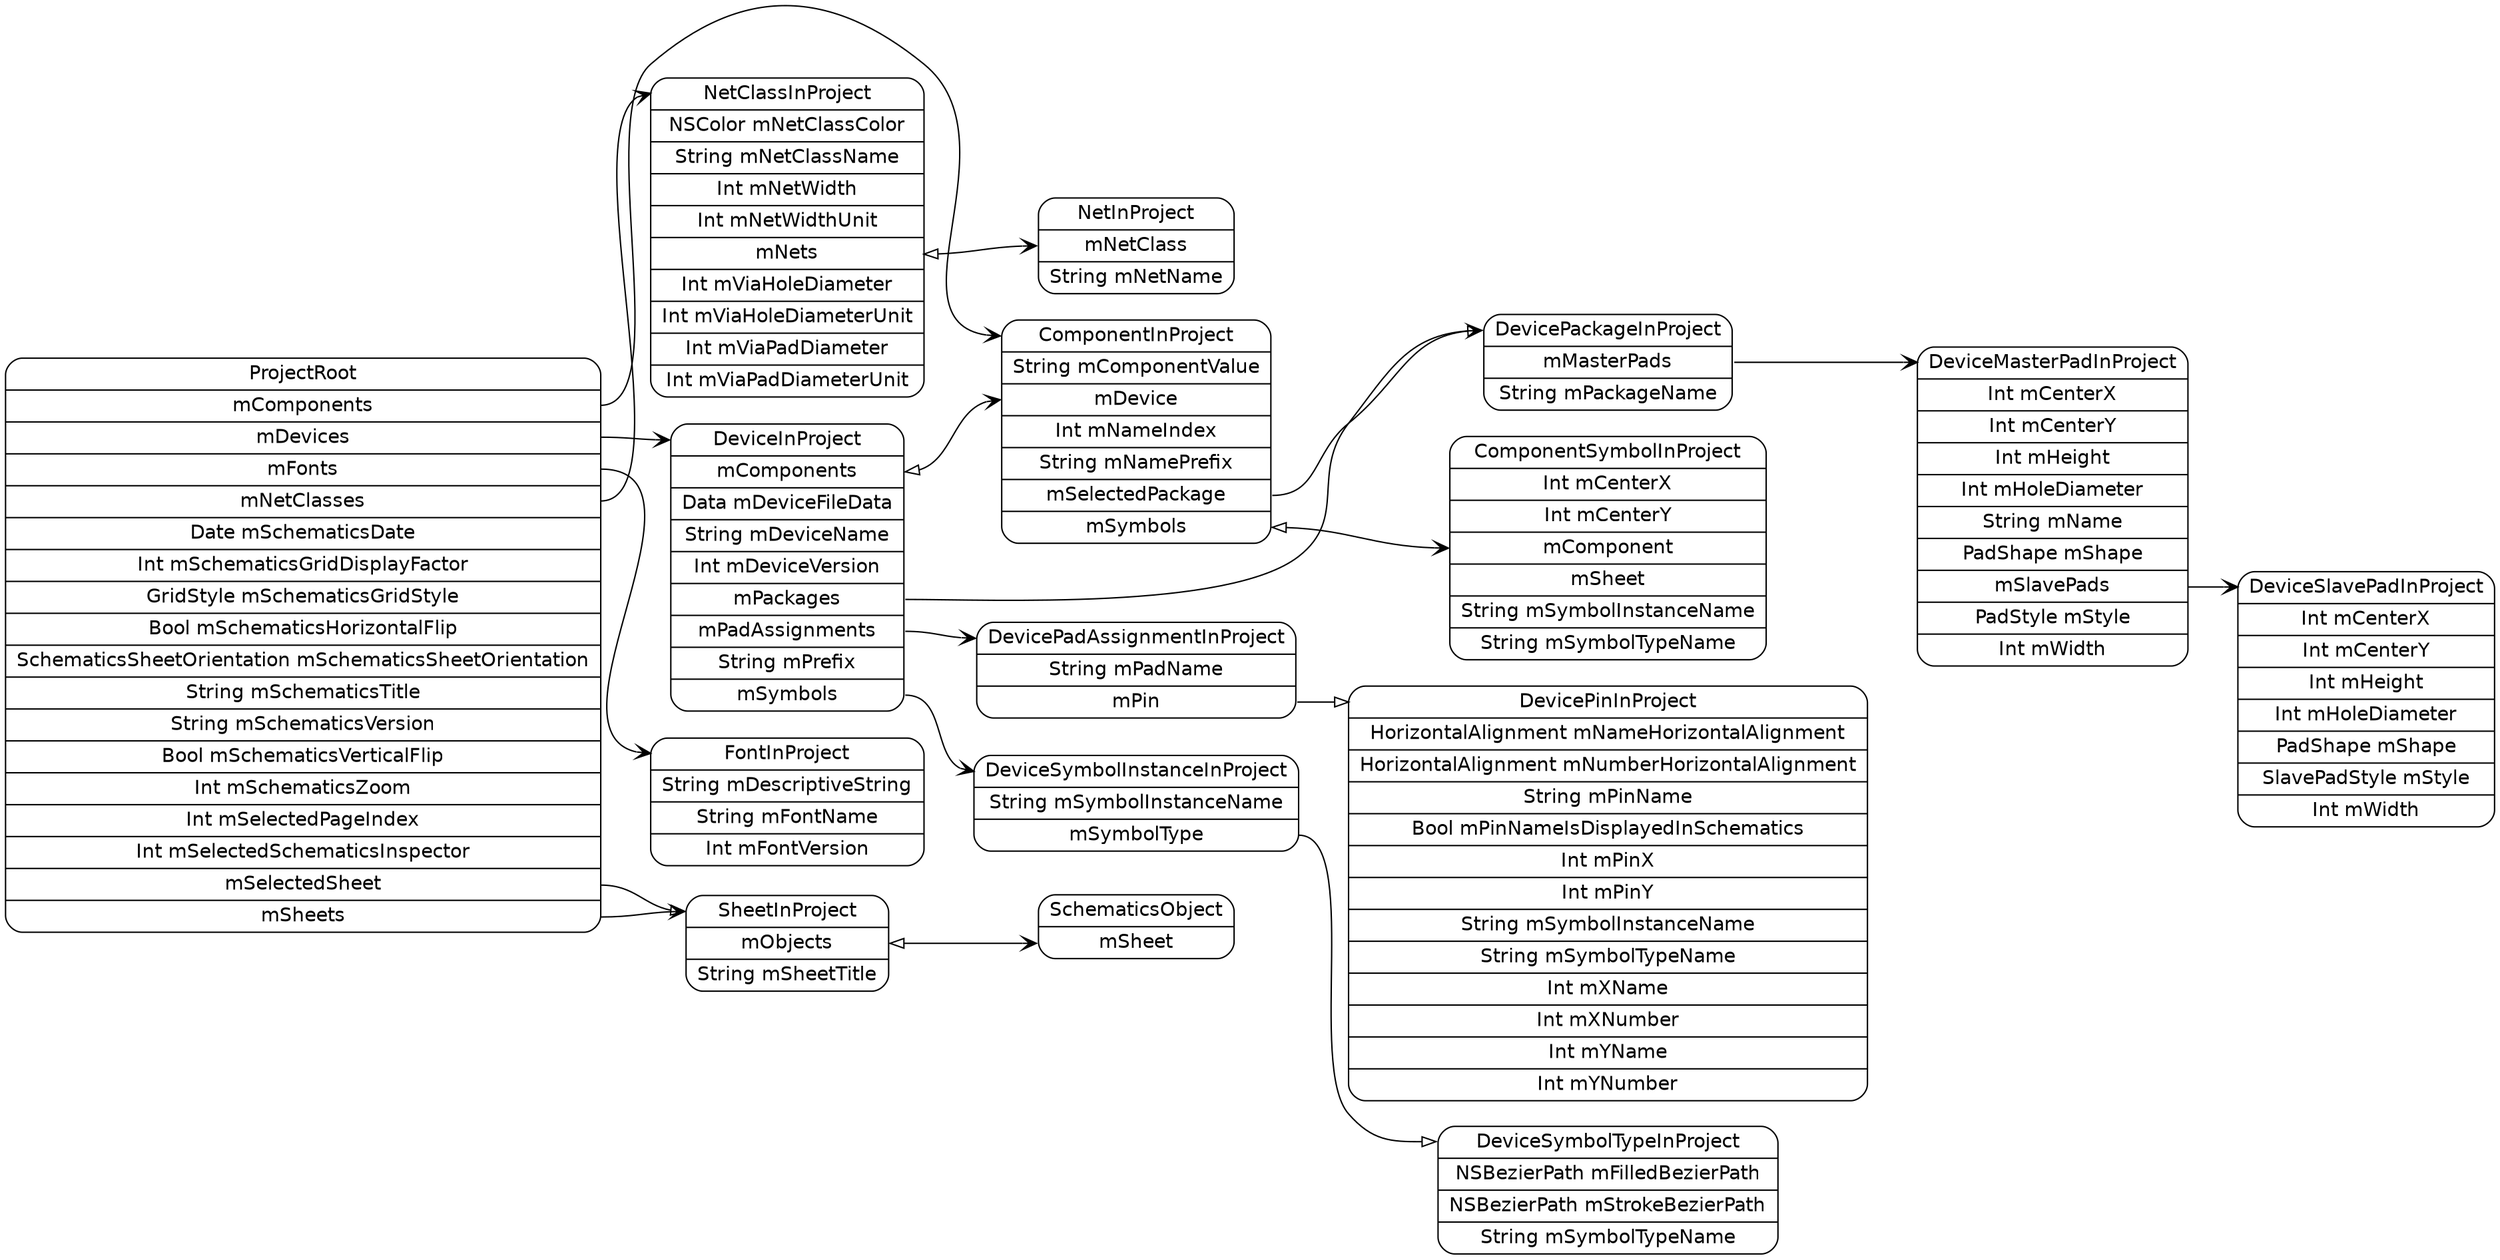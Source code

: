 digraph G {
  rankdir=LR ;
  node [shape=record fontname=helvetica style=rounded] ;
  ProjectRoot[label="<ProjectRoot>ProjectRoot|<mComponents>mComponents|<mDevices>mDevices|<mFonts>mFonts|<mNetClasses>mNetClasses|Date mSchematicsDate|Int mSchematicsGridDisplayFactor|GridStyle mSchematicsGridStyle|Bool mSchematicsHorizontalFlip|SchematicsSheetOrientation mSchematicsSheetOrientation|String mSchematicsTitle|String mSchematicsVersion|Bool mSchematicsVerticalFlip|Int mSchematicsZoom|Int mSelectedPageIndex|Int mSelectedSchematicsInspector|<mSelectedSheet>mSelectedSheet|<mSheets>mSheets"] ;
  SheetInProject[label="<SheetInProject>SheetInProject|<mObjects>mObjects|String mSheetTitle"] ;
  SchematicsObject[label="<SchematicsObject>SchematicsObject|<mSheet>mSheet"] ;
  NetClassInProject[label="<NetClassInProject>NetClassInProject|NSColor mNetClassColor|String mNetClassName|Int mNetWidth|Int mNetWidthUnit|<mNets>mNets|Int mViaHoleDiameter|Int mViaHoleDiameterUnit|Int mViaPadDiameter|Int mViaPadDiameterUnit"] ;
  NetInProject[label="<NetInProject>NetInProject|<mNetClass>mNetClass|String mNetName"] ;
  FontInProject[label="<FontInProject>FontInProject|String mDescriptiveString|String mFontName|Int mFontVersion"] ;
  DeviceInProject[label="<DeviceInProject>DeviceInProject|<mComponents>mComponents|Data mDeviceFileData|String mDeviceName|Int mDeviceVersion|<mPackages>mPackages|<mPadAssignments>mPadAssignments|String mPrefix|<mSymbols>mSymbols"] ;
  DeviceSymbolInstanceInProject[label="<DeviceSymbolInstanceInProject>DeviceSymbolInstanceInProject|String mSymbolInstanceName|<mSymbolType>mSymbolType"] ;
  DeviceSymbolTypeInProject[label="<DeviceSymbolTypeInProject>DeviceSymbolTypeInProject|NSBezierPath mFilledBezierPath|NSBezierPath mStrokeBezierPath|String mSymbolTypeName"] ;
  DevicePadAssignmentInProject[label="<DevicePadAssignmentInProject>DevicePadAssignmentInProject|String mPadName|<mPin>mPin"] ;
  DevicePinInProject[label="<DevicePinInProject>DevicePinInProject|HorizontalAlignment mNameHorizontalAlignment|HorizontalAlignment mNumberHorizontalAlignment|String mPinName|Bool mPinNameIsDisplayedInSchematics|Int mPinX|Int mPinY|String mSymbolInstanceName|String mSymbolTypeName|Int mXName|Int mXNumber|Int mYName|Int mYNumber"] ;
  DevicePackageInProject[label="<DevicePackageInProject>DevicePackageInProject|<mMasterPads>mMasterPads|String mPackageName"] ;
  DeviceMasterPadInProject[label="<DeviceMasterPadInProject>DeviceMasterPadInProject|Int mCenterX|Int mCenterY|Int mHeight|Int mHoleDiameter|String mName|PadShape mShape|<mSlavePads>mSlavePads|PadStyle mStyle|Int mWidth"] ;
  DeviceSlavePadInProject[label="<DeviceSlavePadInProject>DeviceSlavePadInProject|Int mCenterX|Int mCenterY|Int mHeight|Int mHoleDiameter|PadShape mShape|SlavePadStyle mStyle|Int mWidth"] ;
  ComponentInProject[label="<ComponentInProject>ComponentInProject|String mComponentValue|<mDevice>mDevice|Int mNameIndex|String mNamePrefix|<mSelectedPackage>mSelectedPackage|<mSymbols>mSymbols"] ;
  ComponentSymbolInProject[label="<ComponentSymbolInProject>ComponentSymbolInProject|Int mCenterX|Int mCenterY|<mComponent>mComponent|<mSheet>mSheet|String mSymbolInstanceName|String mSymbolTypeName"] ;
  ProjectRoot:mComponents -> ComponentInProject:ComponentInProject [dir=both arrowtail=none arrowhead=vee] ;
  ProjectRoot:mDevices -> DeviceInProject:DeviceInProject [dir=both arrowtail=none arrowhead=vee] ;
  ProjectRoot:mFonts -> FontInProject:FontInProject [dir=both arrowtail=none arrowhead=vee] ;
  ProjectRoot:mNetClasses -> NetClassInProject:NetClassInProject [dir=both arrowtail=none arrowhead=vee] ;
  ProjectRoot:mSelectedSheet -> SheetInProject:SheetInProject [dir=both arrowtail=none arrowhead=onormal] ;
  ProjectRoot:mSheets -> SheetInProject:SheetInProject [dir=both arrowtail=none arrowhead=vee] ;
  SheetInProject:mObjects -> SchematicsObject:mSheet [dir=both arrowtail=onormal arrowhead=vee] ;
  NetClassInProject:mNets -> NetInProject:mNetClass [dir=both arrowtail=onormal arrowhead=vee] ;
  DeviceInProject:mComponents -> ComponentInProject:mDevice [dir=both arrowtail=onormal arrowhead=vee] ;
  DeviceInProject:mPackages -> DevicePackageInProject:DevicePackageInProject [dir=both arrowtail=none arrowhead=vee] ;
  DeviceInProject:mPadAssignments -> DevicePadAssignmentInProject:DevicePadAssignmentInProject [dir=both arrowtail=none arrowhead=vee] ;
  DeviceInProject:mSymbols -> DeviceSymbolInstanceInProject:DeviceSymbolInstanceInProject [dir=both arrowtail=none arrowhead=vee] ;
  DeviceSymbolInstanceInProject:mSymbolType -> DeviceSymbolTypeInProject:DeviceSymbolTypeInProject [dir=both arrowtail=none arrowhead=onormal] ;
  DevicePadAssignmentInProject:mPin -> DevicePinInProject:DevicePinInProject [dir=both arrowtail=none arrowhead=onormal] ;
  DevicePackageInProject:mMasterPads -> DeviceMasterPadInProject:DeviceMasterPadInProject [dir=both arrowtail=none arrowhead=vee] ;
  DeviceMasterPadInProject:mSlavePads -> DeviceSlavePadInProject:DeviceSlavePadInProject [dir=both arrowtail=none arrowhead=vee] ;
  ComponentInProject:mSelectedPackage -> DevicePackageInProject:DevicePackageInProject [dir=both arrowtail=none arrowhead=onormal] ;
  ComponentInProject:mSymbols -> ComponentSymbolInProject:mComponent [dir=both arrowtail=onormal arrowhead=vee] ;
}
